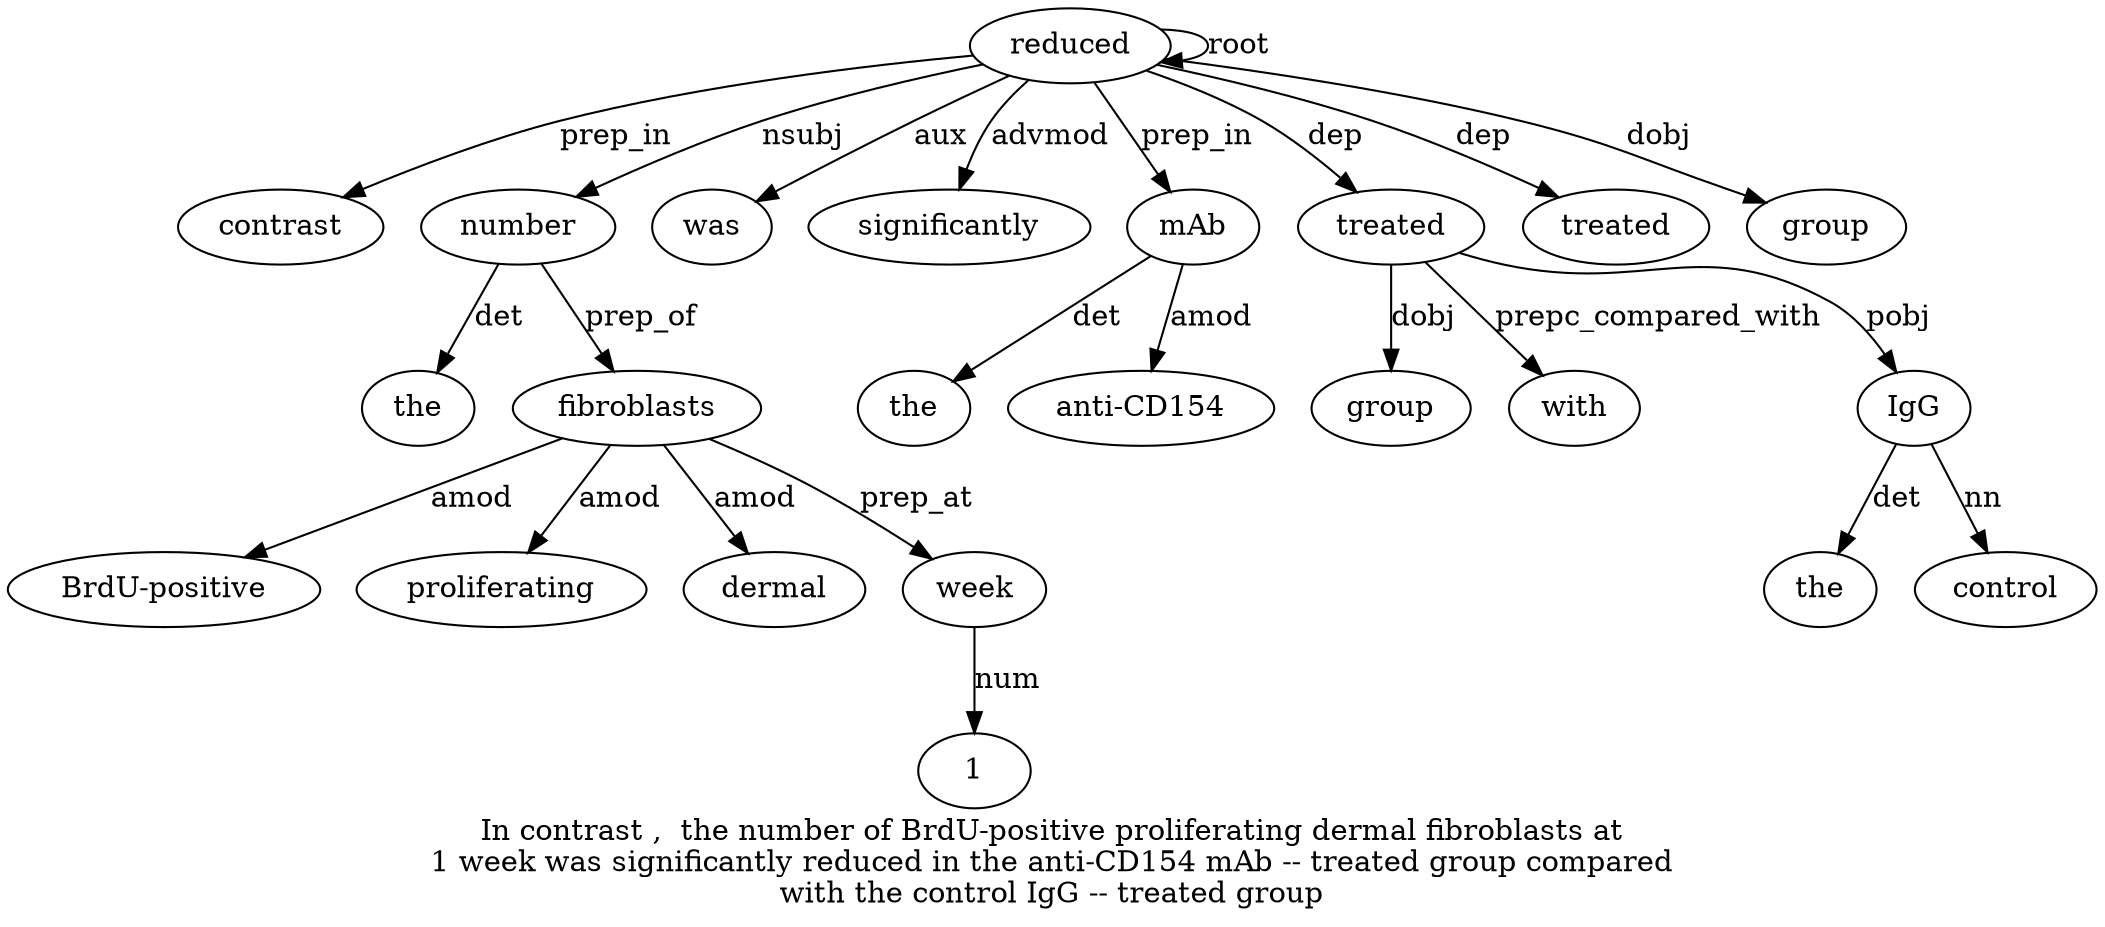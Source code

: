 digraph "In contrast ,  the number of BrdU-positive proliferating dermal fibroblasts at 1 week was significantly reduced in the anti-CD154 mAb -- treated group compared with the control IgG -- treated group" {
label="In contrast ,  the number of BrdU-positive proliferating dermal fibroblasts at
1 week was significantly reduced in the anti-CD154 mAb -- treated group compared
with the control IgG -- treated group";
reduced16 [style=filled, fillcolor=white, label=reduced];
contrast2 [style=filled, fillcolor=white, label=contrast];
reduced16 -> contrast2  [label=prep_in];
number5 [style=filled, fillcolor=white, label=number];
the4 [style=filled, fillcolor=white, label=the];
number5 -> the4  [label=det];
reduced16 -> number5  [label=nsubj];
fibroblasts10 [style=filled, fillcolor=white, label=fibroblasts];
"BrdU-positive7" [style=filled, fillcolor=white, label="BrdU-positive"];
fibroblasts10 -> "BrdU-positive7"  [label=amod];
proliferating8 [style=filled, fillcolor=white, label=proliferating];
fibroblasts10 -> proliferating8  [label=amod];
dermal9 [style=filled, fillcolor=white, label=dermal];
fibroblasts10 -> dermal9  [label=amod];
number5 -> fibroblasts10  [label=prep_of];
week13 [style=filled, fillcolor=white, label=week];
112 [style=filled, fillcolor=white, label=1];
week13 -> 112  [label=num];
fibroblasts10 -> week13  [label=prep_at];
was14 [style=filled, fillcolor=white, label=was];
reduced16 -> was14  [label=aux];
significantly15 [style=filled, fillcolor=white, label=significantly];
reduced16 -> significantly15  [label=advmod];
reduced16 -> reduced16  [label=root];
mAb20 [style=filled, fillcolor=white, label=mAb];
the18 [style=filled, fillcolor=white, label=the];
mAb20 -> the18  [label=det];
"anti-CD1549" [style=filled, fillcolor=white, label="anti-CD154"];
mAb20 -> "anti-CD1549"  [label=amod];
reduced16 -> mAb20  [label=prep_in];
treated22 [style=filled, fillcolor=white, label=treated];
reduced16 -> treated22  [label=dep];
group23 [style=filled, fillcolor=white, label=group];
treated22 -> group23  [label=dobj];
with25 [style=filled, fillcolor=white, label=with];
treated22 -> with25  [label=prepc_compared_with];
IgG28 [style=filled, fillcolor=white, label=IgG];
the26 [style=filled, fillcolor=white, label=the];
IgG28 -> the26  [label=det];
control27 [style=filled, fillcolor=white, label=control];
IgG28 -> control27  [label=nn];
treated22 -> IgG28  [label=pobj];
treated30 [style=filled, fillcolor=white, label=treated];
reduced16 -> treated30  [label=dep];
group31 [style=filled, fillcolor=white, label=group];
reduced16 -> group31  [label=dobj];
}
